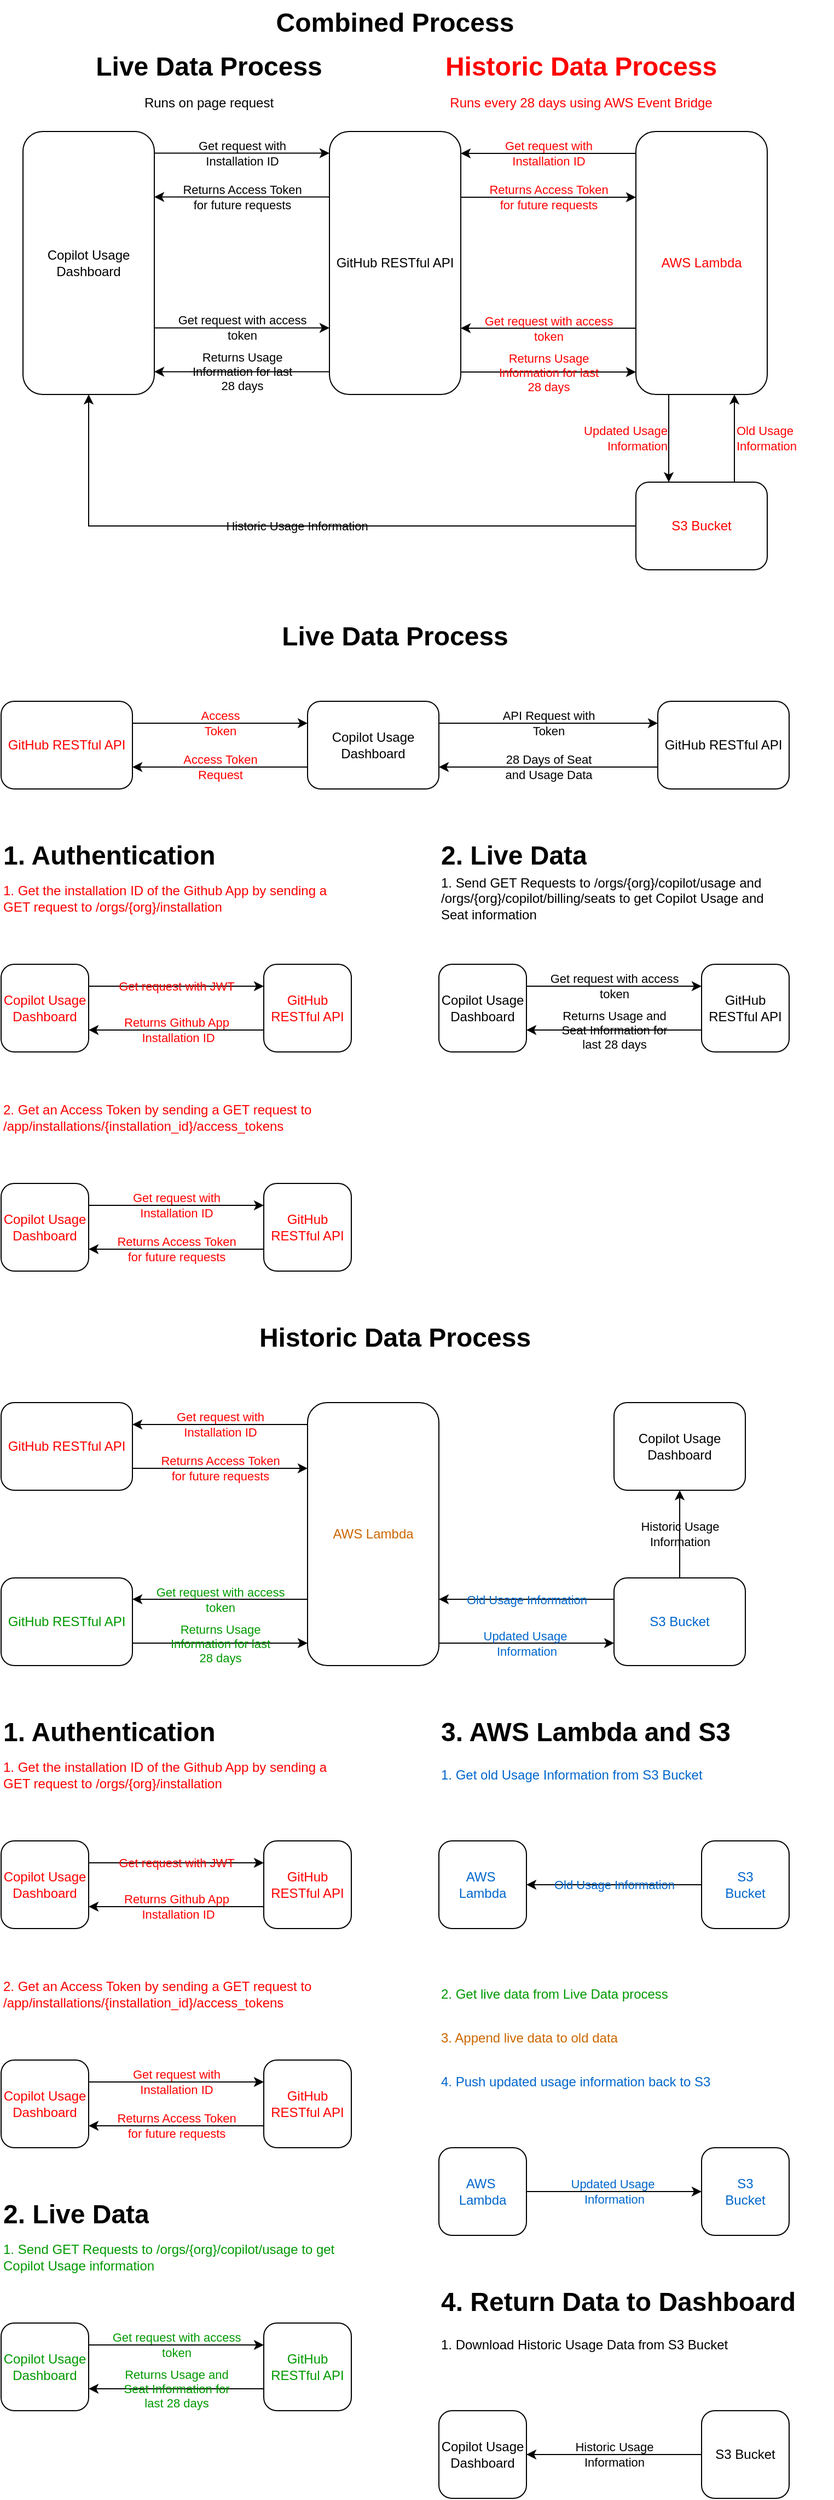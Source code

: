 <mxfile version="24.5.2" type="device">
  <diagram name="Page-1" id="UuaVYHqYEeruNvDf7hTw">
    <mxGraphModel dx="2074" dy="1071" grid="1" gridSize="10" guides="1" tooltips="1" connect="1" arrows="1" fold="1" page="1" pageScale="1" pageWidth="827" pageHeight="1169" background="none" math="0" shadow="0">
      <root>
        <mxCell id="0" />
        <mxCell id="1" parent="0" />
        <mxCell id="JAojj6oCfwSo5Z4DhQhG-3" value="Get request with JWT" style="edgeStyle=orthogonalEdgeStyle;rounded=0;orthogonalLoop=1;jettySize=auto;html=1;exitX=1;exitY=0.25;exitDx=0;exitDy=0;entryX=0;entryY=0.25;entryDx=0;entryDy=0;fontColor=#FF0000;labelBackgroundColor=none;" parent="1" source="JAojj6oCfwSo5Z4DhQhG-1" target="JAojj6oCfwSo5Z4DhQhG-2" edge="1">
          <mxGeometry relative="1" as="geometry" />
        </mxCell>
        <mxCell id="JAojj6oCfwSo5Z4DhQhG-1" value="Copilot Usage Dashboard" style="rounded=1;whiteSpace=wrap;html=1;fontColor=#FF0000;labelBackgroundColor=none;" parent="1" vertex="1">
          <mxGeometry x="40" y="920" width="80" height="80" as="geometry" />
        </mxCell>
        <mxCell id="JAojj6oCfwSo5Z4DhQhG-4" value="Returns Github App&lt;div&gt;&amp;nbsp;Installation ID&lt;/div&gt;" style="edgeStyle=orthogonalEdgeStyle;rounded=0;orthogonalLoop=1;jettySize=auto;html=1;exitX=0;exitY=0.75;exitDx=0;exitDy=0;entryX=1;entryY=0.75;entryDx=0;entryDy=0;fontColor=#FF0000;labelBackgroundColor=none;" parent="1" source="JAojj6oCfwSo5Z4DhQhG-2" target="JAojj6oCfwSo5Z4DhQhG-1" edge="1">
          <mxGeometry relative="1" as="geometry" />
        </mxCell>
        <mxCell id="JAojj6oCfwSo5Z4DhQhG-2" value="GitHub RESTful API" style="rounded=1;whiteSpace=wrap;html=1;fontColor=#FF0000;labelBackgroundColor=none;" parent="1" vertex="1">
          <mxGeometry x="280" y="920" width="80" height="80" as="geometry" />
        </mxCell>
        <mxCell id="JAojj6oCfwSo5Z4DhQhG-5" value="Get request with&lt;div&gt;Installation ID&lt;/div&gt;" style="edgeStyle=orthogonalEdgeStyle;rounded=0;orthogonalLoop=1;jettySize=auto;html=1;exitX=1;exitY=0.25;exitDx=0;exitDy=0;entryX=0;entryY=0.25;entryDx=0;entryDy=0;fontColor=#FF0000;labelBackgroundColor=none;" parent="1" source="JAojj6oCfwSo5Z4DhQhG-6" target="JAojj6oCfwSo5Z4DhQhG-8" edge="1">
          <mxGeometry relative="1" as="geometry">
            <Array as="points">
              <mxPoint x="150" y="1140" />
              <mxPoint x="150" y="1140" />
            </Array>
          </mxGeometry>
        </mxCell>
        <mxCell id="JAojj6oCfwSo5Z4DhQhG-6" value="Copilot Usage Dashboard" style="rounded=1;whiteSpace=wrap;html=1;fontColor=#FF0000;labelBackgroundColor=none;" parent="1" vertex="1">
          <mxGeometry x="40" y="1120" width="80" height="80" as="geometry" />
        </mxCell>
        <mxCell id="JAojj6oCfwSo5Z4DhQhG-7" value="Returns Access Token&lt;div&gt;for future requests&lt;/div&gt;" style="edgeStyle=orthogonalEdgeStyle;rounded=0;orthogonalLoop=1;jettySize=auto;html=1;exitX=0;exitY=0.75;exitDx=0;exitDy=0;entryX=1;entryY=0.75;entryDx=0;entryDy=0;fontColor=#FF0000;labelBackgroundColor=none;" parent="1" source="JAojj6oCfwSo5Z4DhQhG-8" target="JAojj6oCfwSo5Z4DhQhG-6" edge="1">
          <mxGeometry relative="1" as="geometry">
            <mxPoint as="offset" />
          </mxGeometry>
        </mxCell>
        <mxCell id="JAojj6oCfwSo5Z4DhQhG-8" value="GitHub RESTful API" style="rounded=1;whiteSpace=wrap;html=1;fontColor=#FF0000;labelBackgroundColor=none;" parent="1" vertex="1">
          <mxGeometry x="280" y="1120" width="80" height="80" as="geometry" />
        </mxCell>
        <mxCell id="JAojj6oCfwSo5Z4DhQhG-9" value="1. Get the installation ID of the Github App by sending a GET request to /orgs/{org}/installation&amp;nbsp;" style="text;html=1;align=left;verticalAlign=middle;whiteSpace=wrap;rounded=0;fontColor=#FF0000;labelBackgroundColor=none;" parent="1" vertex="1">
          <mxGeometry x="40" y="840" width="320" height="40" as="geometry" />
        </mxCell>
        <mxCell id="JAojj6oCfwSo5Z4DhQhG-10" value="2. Get an Access Token by sending a GET request to /app/installations/{installation_id}/access_tokens" style="text;html=1;align=left;verticalAlign=middle;whiteSpace=wrap;rounded=0;fontColor=#FF0000;labelBackgroundColor=none;" parent="1" vertex="1">
          <mxGeometry x="40" y="1040" width="320" height="40" as="geometry" />
        </mxCell>
        <mxCell id="JAojj6oCfwSo5Z4DhQhG-11" value="Get request with access&lt;div&gt;token&lt;/div&gt;" style="edgeStyle=orthogonalEdgeStyle;rounded=0;orthogonalLoop=1;jettySize=auto;html=1;exitX=1;exitY=0.25;exitDx=0;exitDy=0;entryX=0;entryY=0.25;entryDx=0;entryDy=0;labelBackgroundColor=none;" parent="1" source="JAojj6oCfwSo5Z4DhQhG-12" target="JAojj6oCfwSo5Z4DhQhG-14" edge="1">
          <mxGeometry relative="1" as="geometry">
            <mxPoint as="offset" />
          </mxGeometry>
        </mxCell>
        <mxCell id="JAojj6oCfwSo5Z4DhQhG-12" value="Copilot Usage Dashboard" style="rounded=1;whiteSpace=wrap;html=1;labelBackgroundColor=none;" parent="1" vertex="1">
          <mxGeometry x="440" y="920" width="80" height="80" as="geometry" />
        </mxCell>
        <mxCell id="JAojj6oCfwSo5Z4DhQhG-13" value="Returns Usage and&lt;div&gt;Seat Information for&lt;/div&gt;&lt;div&gt;last 28 days&lt;/div&gt;" style="edgeStyle=orthogonalEdgeStyle;rounded=0;orthogonalLoop=1;jettySize=auto;html=1;exitX=0;exitY=0.75;exitDx=0;exitDy=0;entryX=1;entryY=0.75;entryDx=0;entryDy=0;labelBackgroundColor=none;" parent="1" source="JAojj6oCfwSo5Z4DhQhG-14" target="JAojj6oCfwSo5Z4DhQhG-12" edge="1">
          <mxGeometry relative="1" as="geometry">
            <mxPoint as="offset" />
          </mxGeometry>
        </mxCell>
        <mxCell id="JAojj6oCfwSo5Z4DhQhG-14" value="GitHub RESTful API" style="rounded=1;whiteSpace=wrap;html=1;labelBackgroundColor=none;" parent="1" vertex="1">
          <mxGeometry x="680" y="920" width="80" height="80" as="geometry" />
        </mxCell>
        <mxCell id="JAojj6oCfwSo5Z4DhQhG-15" value="1. Send GET Requests to /orgs/{org}/copilot/usage and /orgs/{org}/copilot/billing/seats to get Copilot Usage and Seat information" style="text;html=1;align=left;verticalAlign=middle;whiteSpace=wrap;rounded=0;labelBackgroundColor=none;" parent="1" vertex="1">
          <mxGeometry x="440" y="840" width="320" height="40" as="geometry" />
        </mxCell>
        <mxCell id="JAojj6oCfwSo5Z4DhQhG-19" value="Access Token&lt;div&gt;Request&lt;/div&gt;" style="edgeStyle=orthogonalEdgeStyle;rounded=0;orthogonalLoop=1;jettySize=auto;html=1;entryX=1;entryY=0.75;entryDx=0;entryDy=0;align=center;fontColor=#FF0000;exitX=0;exitY=0.75;exitDx=0;exitDy=0;labelBackgroundColor=none;" parent="1" source="JAojj6oCfwSo5Z4DhQhG-16" target="JAojj6oCfwSo5Z4DhQhG-18" edge="1">
          <mxGeometry relative="1" as="geometry">
            <mxPoint x="480" y="790" as="sourcePoint" />
          </mxGeometry>
        </mxCell>
        <mxCell id="JAojj6oCfwSo5Z4DhQhG-21" value="API Request with&lt;div&gt;Token&lt;/div&gt;" style="edgeStyle=orthogonalEdgeStyle;rounded=0;orthogonalLoop=1;jettySize=auto;html=1;exitX=1;exitY=0.25;exitDx=0;exitDy=0;entryX=0;entryY=0.25;entryDx=0;entryDy=0;labelBackgroundColor=none;" parent="1" source="JAojj6oCfwSo5Z4DhQhG-16" target="JAojj6oCfwSo5Z4DhQhG-17" edge="1">
          <mxGeometry relative="1" as="geometry" />
        </mxCell>
        <mxCell id="JAojj6oCfwSo5Z4DhQhG-16" value="Copilot Usage Dashboard" style="rounded=1;whiteSpace=wrap;html=1;labelBackgroundColor=none;" parent="1" vertex="1">
          <mxGeometry x="320" y="680" width="120" height="80" as="geometry" />
        </mxCell>
        <mxCell id="JAojj6oCfwSo5Z4DhQhG-22" value="28 Days of Seat&lt;div&gt;and Usage Data&lt;/div&gt;" style="edgeStyle=orthogonalEdgeStyle;rounded=0;orthogonalLoop=1;jettySize=auto;html=1;exitX=0;exitY=0.75;exitDx=0;exitDy=0;entryX=1;entryY=0.75;entryDx=0;entryDy=0;labelBackgroundColor=none;" parent="1" source="JAojj6oCfwSo5Z4DhQhG-17" target="JAojj6oCfwSo5Z4DhQhG-16" edge="1">
          <mxGeometry relative="1" as="geometry" />
        </mxCell>
        <mxCell id="JAojj6oCfwSo5Z4DhQhG-17" value="GitHub RESTful API" style="rounded=1;whiteSpace=wrap;html=1;labelBackgroundColor=none;" parent="1" vertex="1">
          <mxGeometry x="640" y="680" width="120" height="80" as="geometry" />
        </mxCell>
        <mxCell id="JAojj6oCfwSo5Z4DhQhG-20" value="Access&lt;div&gt;Token&lt;/div&gt;" style="edgeStyle=orthogonalEdgeStyle;rounded=0;orthogonalLoop=1;jettySize=auto;html=1;exitX=1;exitY=0.25;exitDx=0;exitDy=0;entryX=0;entryY=0.25;entryDx=0;entryDy=0;align=center;fontColor=#FF0000;labelBackgroundColor=none;" parent="1" source="JAojj6oCfwSo5Z4DhQhG-18" target="JAojj6oCfwSo5Z4DhQhG-16" edge="1">
          <mxGeometry relative="1" as="geometry" />
        </mxCell>
        <mxCell id="JAojj6oCfwSo5Z4DhQhG-18" value="GitHub RESTful API" style="rounded=1;whiteSpace=wrap;html=1;fontColor=#FF0000;labelBackgroundColor=none;" parent="1" vertex="1">
          <mxGeometry x="40" y="680" width="120" height="80" as="geometry" />
        </mxCell>
        <mxCell id="JAojj6oCfwSo5Z4DhQhG-23" value="&lt;h1 style=&quot;margin-top: 0px;&quot;&gt;1. Authentication&lt;/h1&gt;" style="text;html=1;whiteSpace=wrap;overflow=hidden;rounded=0;labelBackgroundColor=none;" parent="1" vertex="1">
          <mxGeometry x="40" y="800" width="320" height="40" as="geometry" />
        </mxCell>
        <mxCell id="JAojj6oCfwSo5Z4DhQhG-24" value="&lt;h1 style=&quot;margin-top: 0px;&quot;&gt;2. Live Data&lt;/h1&gt;" style="text;html=1;whiteSpace=wrap;overflow=hidden;rounded=0;labelBackgroundColor=none;" parent="1" vertex="1">
          <mxGeometry x="440" y="800" width="180" height="40" as="geometry" />
        </mxCell>
        <mxCell id="JAojj6oCfwSo5Z4DhQhG-25" value="&lt;h1 style=&quot;margin-top: 0px;&quot;&gt;Live Data Process&lt;/h1&gt;" style="text;html=1;whiteSpace=wrap;overflow=hidden;rounded=0;align=center;fontStyle=0;labelBackgroundColor=none;" parent="1" vertex="1">
          <mxGeometry x="40" y="600" width="720" height="40" as="geometry" />
        </mxCell>
        <mxCell id="JAojj6oCfwSo5Z4DhQhG-28" value="AWS Lambda" style="rounded=1;whiteSpace=wrap;html=1;fontColor=#CC6600;labelBackgroundColor=none;" parent="1" vertex="1">
          <mxGeometry x="320" y="1320" width="120" height="240" as="geometry" />
        </mxCell>
        <mxCell id="JAojj6oCfwSo5Z4DhQhG-46" value="Historic Usage&lt;div&gt;Information&lt;/div&gt;" style="edgeStyle=orthogonalEdgeStyle;rounded=0;orthogonalLoop=1;jettySize=auto;html=1;labelBackgroundColor=none;" parent="1" source="JAojj6oCfwSo5Z4DhQhG-30" target="JAojj6oCfwSo5Z4DhQhG-37" edge="1">
          <mxGeometry relative="1" as="geometry" />
        </mxCell>
        <mxCell id="JAojj6oCfwSo5Z4DhQhG-30" value="S3 Bucket" style="rounded=1;whiteSpace=wrap;html=1;fontColor=#0066CC;labelBackgroundColor=none;" parent="1" vertex="1">
          <mxGeometry x="600" y="1480" width="120" height="80" as="geometry" />
        </mxCell>
        <mxCell id="JAojj6oCfwSo5Z4DhQhG-32" value="GitHub RESTful API" style="rounded=1;whiteSpace=wrap;html=1;fontColor=#FF0000;labelBackgroundColor=none;" parent="1" vertex="1">
          <mxGeometry x="40" y="1320" width="120" height="80" as="geometry" />
        </mxCell>
        <mxCell id="JAojj6oCfwSo5Z4DhQhG-33" value="&lt;h1 style=&quot;margin-top: 0px;&quot;&gt;Historic Data Process&lt;/h1&gt;" style="text;html=1;whiteSpace=wrap;overflow=hidden;rounded=0;align=center;fontStyle=0;labelBackgroundColor=none;" parent="1" vertex="1">
          <mxGeometry x="40" y="1240" width="720" height="40" as="geometry" />
        </mxCell>
        <mxCell id="JAojj6oCfwSo5Z4DhQhG-34" value="GitHub RESTful API" style="rounded=1;whiteSpace=wrap;html=1;fontColor=#009900;labelBackgroundColor=none;" parent="1" vertex="1">
          <mxGeometry x="40" y="1480" width="120" height="80" as="geometry" />
        </mxCell>
        <mxCell id="JAojj6oCfwSo5Z4DhQhG-37" value="Copilot Usage Dashboard" style="rounded=1;whiteSpace=wrap;html=1;labelBackgroundColor=none;" parent="1" vertex="1">
          <mxGeometry x="600" y="1320" width="120" height="80" as="geometry" />
        </mxCell>
        <mxCell id="JAojj6oCfwSo5Z4DhQhG-38" value="Returns Access Token&lt;div&gt;for future requests&lt;/div&gt;" style="edgeStyle=orthogonalEdgeStyle;rounded=0;orthogonalLoop=1;jettySize=auto;html=1;exitX=0;exitY=0.75;exitDx=0;exitDy=0;entryX=1;entryY=0.75;entryDx=0;entryDy=0;fontColor=#FF0000;labelBackgroundColor=none;" parent="1" edge="1">
          <mxGeometry relative="1" as="geometry">
            <mxPoint x="160" y="1380" as="sourcePoint" />
            <mxPoint x="320" y="1380" as="targetPoint" />
            <mxPoint as="offset" />
          </mxGeometry>
        </mxCell>
        <mxCell id="JAojj6oCfwSo5Z4DhQhG-39" value="Get request with&lt;div&gt;Installation ID&lt;/div&gt;" style="edgeStyle=orthogonalEdgeStyle;rounded=0;orthogonalLoop=1;jettySize=auto;html=1;exitX=1;exitY=0.25;exitDx=0;exitDy=0;entryX=0;entryY=0.25;entryDx=0;entryDy=0;fontColor=#FF0000;labelBackgroundColor=none;" parent="1" edge="1">
          <mxGeometry relative="1" as="geometry">
            <mxPoint x="320" y="1340" as="sourcePoint" />
            <mxPoint x="160" y="1340" as="targetPoint" />
            <Array as="points">
              <mxPoint x="290" y="1340" />
              <mxPoint x="290" y="1340" />
            </Array>
          </mxGeometry>
        </mxCell>
        <mxCell id="JAojj6oCfwSo5Z4DhQhG-42" value="Updated Usage&amp;nbsp;&lt;div&gt;Information&lt;/div&gt;" style="edgeStyle=orthogonalEdgeStyle;rounded=0;orthogonalLoop=1;jettySize=auto;html=1;exitX=0;exitY=0.75;exitDx=0;exitDy=0;entryX=1;entryY=0.75;entryDx=0;entryDy=0;fontColor=#0066CC;labelBackgroundColor=none;" parent="1" edge="1">
          <mxGeometry relative="1" as="geometry">
            <mxPoint x="440" y="1539.5" as="sourcePoint" />
            <mxPoint x="600" y="1539.5" as="targetPoint" />
            <mxPoint as="offset" />
          </mxGeometry>
        </mxCell>
        <mxCell id="JAojj6oCfwSo5Z4DhQhG-43" value="Old Usage Information" style="edgeStyle=orthogonalEdgeStyle;rounded=0;orthogonalLoop=1;jettySize=auto;html=1;exitX=1;exitY=0.25;exitDx=0;exitDy=0;entryX=0;entryY=0.25;entryDx=0;entryDy=0;fontColor=#0066CC;labelBackgroundColor=none;" parent="1" edge="1">
          <mxGeometry relative="1" as="geometry">
            <mxPoint x="600" y="1499.5" as="sourcePoint" />
            <mxPoint x="440" y="1499.5" as="targetPoint" />
            <Array as="points">
              <mxPoint x="570" y="1499.5" />
              <mxPoint x="570" y="1499.5" />
            </Array>
            <mxPoint as="offset" />
          </mxGeometry>
        </mxCell>
        <mxCell id="JAojj6oCfwSo5Z4DhQhG-44" value="Get request with access&lt;div&gt;token&lt;/div&gt;" style="edgeStyle=orthogonalEdgeStyle;rounded=0;orthogonalLoop=1;jettySize=auto;html=1;exitX=1;exitY=0.25;exitDx=0;exitDy=0;entryX=0;entryY=0.25;entryDx=0;entryDy=0;fontColor=#009900;labelBackgroundColor=none;" parent="1" edge="1">
          <mxGeometry relative="1" as="geometry">
            <mxPoint x="320" y="1499.5" as="sourcePoint" />
            <mxPoint x="160" y="1499.5" as="targetPoint" />
            <mxPoint as="offset" />
          </mxGeometry>
        </mxCell>
        <mxCell id="JAojj6oCfwSo5Z4DhQhG-45" value="Returns Usage&lt;div&gt;Information for last&lt;/div&gt;&lt;div&gt;28 days&lt;/div&gt;" style="edgeStyle=orthogonalEdgeStyle;rounded=0;orthogonalLoop=1;jettySize=auto;html=1;exitX=0;exitY=0.75;exitDx=0;exitDy=0;entryX=1;entryY=0.75;entryDx=0;entryDy=0;fontColor=#009900;labelBackgroundColor=none;" parent="1" edge="1">
          <mxGeometry relative="1" as="geometry">
            <mxPoint as="offset" />
            <mxPoint x="160" y="1539.5" as="sourcePoint" />
            <mxPoint x="320" y="1539.5" as="targetPoint" />
          </mxGeometry>
        </mxCell>
        <mxCell id="JAojj6oCfwSo5Z4DhQhG-47" value="Get request with JWT" style="edgeStyle=orthogonalEdgeStyle;rounded=0;orthogonalLoop=1;jettySize=auto;html=1;exitX=1;exitY=0.25;exitDx=0;exitDy=0;entryX=0;entryY=0.25;entryDx=0;entryDy=0;fontColor=#FF0000;labelBackgroundColor=none;" parent="1" source="JAojj6oCfwSo5Z4DhQhG-48" target="JAojj6oCfwSo5Z4DhQhG-50" edge="1">
          <mxGeometry relative="1" as="geometry" />
        </mxCell>
        <mxCell id="JAojj6oCfwSo5Z4DhQhG-48" value="Copilot Usage Dashboard" style="rounded=1;whiteSpace=wrap;html=1;fontColor=#FF0000;labelBackgroundColor=none;" parent="1" vertex="1">
          <mxGeometry x="40" y="1720" width="80" height="80" as="geometry" />
        </mxCell>
        <mxCell id="JAojj6oCfwSo5Z4DhQhG-49" value="Returns Github App&lt;div&gt;&amp;nbsp;Installation ID&lt;/div&gt;" style="edgeStyle=orthogonalEdgeStyle;rounded=0;orthogonalLoop=1;jettySize=auto;html=1;exitX=0;exitY=0.75;exitDx=0;exitDy=0;entryX=1;entryY=0.75;entryDx=0;entryDy=0;fontColor=#FF0000;labelBackgroundColor=none;" parent="1" source="JAojj6oCfwSo5Z4DhQhG-50" target="JAojj6oCfwSo5Z4DhQhG-48" edge="1">
          <mxGeometry relative="1" as="geometry" />
        </mxCell>
        <mxCell id="JAojj6oCfwSo5Z4DhQhG-50" value="GitHub RESTful API" style="rounded=1;whiteSpace=wrap;html=1;fontColor=#FF0000;labelBackgroundColor=none;" parent="1" vertex="1">
          <mxGeometry x="280" y="1720" width="80" height="80" as="geometry" />
        </mxCell>
        <mxCell id="JAojj6oCfwSo5Z4DhQhG-51" value="Get request with&lt;div&gt;Installation ID&lt;/div&gt;" style="edgeStyle=orthogonalEdgeStyle;rounded=0;orthogonalLoop=1;jettySize=auto;html=1;exitX=1;exitY=0.25;exitDx=0;exitDy=0;entryX=0;entryY=0.25;entryDx=0;entryDy=0;fontColor=#FF0000;labelBackgroundColor=none;" parent="1" source="JAojj6oCfwSo5Z4DhQhG-52" target="JAojj6oCfwSo5Z4DhQhG-54" edge="1">
          <mxGeometry relative="1" as="geometry">
            <Array as="points">
              <mxPoint x="150" y="1940" />
              <mxPoint x="150" y="1940" />
            </Array>
          </mxGeometry>
        </mxCell>
        <mxCell id="JAojj6oCfwSo5Z4DhQhG-52" value="Copilot Usage Dashboard" style="rounded=1;whiteSpace=wrap;html=1;fontColor=#FF0000;labelBackgroundColor=none;" parent="1" vertex="1">
          <mxGeometry x="40" y="1920" width="80" height="80" as="geometry" />
        </mxCell>
        <mxCell id="JAojj6oCfwSo5Z4DhQhG-53" value="Returns Access Token&lt;div&gt;for future requests&lt;/div&gt;" style="edgeStyle=orthogonalEdgeStyle;rounded=0;orthogonalLoop=1;jettySize=auto;html=1;exitX=0;exitY=0.75;exitDx=0;exitDy=0;entryX=1;entryY=0.75;entryDx=0;entryDy=0;fontColor=#FF0000;labelBackgroundColor=none;" parent="1" source="JAojj6oCfwSo5Z4DhQhG-54" target="JAojj6oCfwSo5Z4DhQhG-52" edge="1">
          <mxGeometry relative="1" as="geometry">
            <mxPoint as="offset" />
          </mxGeometry>
        </mxCell>
        <mxCell id="JAojj6oCfwSo5Z4DhQhG-54" value="GitHub RESTful API" style="rounded=1;whiteSpace=wrap;html=1;fontColor=#FF0000;labelBackgroundColor=none;" parent="1" vertex="1">
          <mxGeometry x="280" y="1920" width="80" height="80" as="geometry" />
        </mxCell>
        <mxCell id="JAojj6oCfwSo5Z4DhQhG-55" value="1. Get the installation ID of the Github App by sending a GET request to /orgs/{org}/installation&amp;nbsp;" style="text;html=1;align=left;verticalAlign=middle;whiteSpace=wrap;rounded=0;fontColor=#FF0000;labelBackgroundColor=none;" parent="1" vertex="1">
          <mxGeometry x="40" y="1640" width="320" height="40" as="geometry" />
        </mxCell>
        <mxCell id="JAojj6oCfwSo5Z4DhQhG-56" value="&lt;h1 style=&quot;margin-top: 0px;&quot;&gt;1. Authentication&lt;/h1&gt;" style="text;html=1;whiteSpace=wrap;overflow=hidden;rounded=0;labelBackgroundColor=none;" parent="1" vertex="1">
          <mxGeometry x="40" y="1600" width="320" height="40" as="geometry" />
        </mxCell>
        <mxCell id="JAojj6oCfwSo5Z4DhQhG-57" value="2. Get an Access Token by sending a GET request to /app/installations/{installation_id}/access_tokens" style="text;html=1;align=left;verticalAlign=middle;whiteSpace=wrap;rounded=0;fontColor=#FF0000;labelBackgroundColor=none;" parent="1" vertex="1">
          <mxGeometry x="40" y="1840" width="320" height="40" as="geometry" />
        </mxCell>
        <mxCell id="JAojj6oCfwSo5Z4DhQhG-58" value="Get request with access&lt;div&gt;token&lt;/div&gt;" style="edgeStyle=orthogonalEdgeStyle;rounded=0;orthogonalLoop=1;jettySize=auto;html=1;exitX=1;exitY=0.25;exitDx=0;exitDy=0;entryX=0;entryY=0.25;entryDx=0;entryDy=0;fontColor=#009900;labelBackgroundColor=none;" parent="1" source="JAojj6oCfwSo5Z4DhQhG-59" target="JAojj6oCfwSo5Z4DhQhG-61" edge="1">
          <mxGeometry relative="1" as="geometry">
            <mxPoint as="offset" />
          </mxGeometry>
        </mxCell>
        <mxCell id="JAojj6oCfwSo5Z4DhQhG-59" value="Copilot Usage Dashboard" style="rounded=1;whiteSpace=wrap;html=1;fontColor=#009900;labelBackgroundColor=none;" parent="1" vertex="1">
          <mxGeometry x="40" y="2160" width="80" height="80" as="geometry" />
        </mxCell>
        <mxCell id="JAojj6oCfwSo5Z4DhQhG-60" value="Returns Usage and&lt;div&gt;Seat Information for&lt;/div&gt;&lt;div&gt;last 28 days&lt;/div&gt;" style="edgeStyle=orthogonalEdgeStyle;rounded=0;orthogonalLoop=1;jettySize=auto;html=1;exitX=0;exitY=0.75;exitDx=0;exitDy=0;entryX=1;entryY=0.75;entryDx=0;entryDy=0;fontColor=#009900;labelBackgroundColor=none;" parent="1" source="JAojj6oCfwSo5Z4DhQhG-61" target="JAojj6oCfwSo5Z4DhQhG-59" edge="1">
          <mxGeometry relative="1" as="geometry">
            <mxPoint as="offset" />
          </mxGeometry>
        </mxCell>
        <mxCell id="JAojj6oCfwSo5Z4DhQhG-61" value="GitHub RESTful API" style="rounded=1;whiteSpace=wrap;html=1;fontColor=#009900;labelBackgroundColor=none;" parent="1" vertex="1">
          <mxGeometry x="280" y="2160" width="80" height="80" as="geometry" />
        </mxCell>
        <mxCell id="JAojj6oCfwSo5Z4DhQhG-62" value="1. Send GET Requests to /orgs/{org}/copilot/usage to get Copilot Usage information" style="text;html=1;align=left;verticalAlign=middle;whiteSpace=wrap;rounded=0;fontColor=#009900;labelBackgroundColor=none;" parent="1" vertex="1">
          <mxGeometry x="40" y="2080" width="320" height="40" as="geometry" />
        </mxCell>
        <mxCell id="JAojj6oCfwSo5Z4DhQhG-63" value="&lt;h1 style=&quot;margin-top: 0px;&quot;&gt;2. Live Data&lt;/h1&gt;" style="text;html=1;whiteSpace=wrap;overflow=hidden;rounded=0;labelBackgroundColor=none;" parent="1" vertex="1">
          <mxGeometry x="40" y="2040" width="180" height="40" as="geometry" />
        </mxCell>
        <mxCell id="JAojj6oCfwSo5Z4DhQhG-64" value="&lt;h1 style=&quot;margin-top: 0px;&quot;&gt;3. AWS Lambda and S3&lt;/h1&gt;" style="text;html=1;whiteSpace=wrap;overflow=hidden;rounded=0;labelBackgroundColor=none;" parent="1" vertex="1">
          <mxGeometry x="440" y="1600" width="320" height="40" as="geometry" />
        </mxCell>
        <mxCell id="JAojj6oCfwSo5Z4DhQhG-65" value="1. Get old Usage Information from S3 Bucket" style="text;html=1;align=left;verticalAlign=middle;whiteSpace=wrap;rounded=0;fontColor=#0066CC;labelBackgroundColor=none;" parent="1" vertex="1">
          <mxGeometry x="440" y="1640" width="320" height="40" as="geometry" />
        </mxCell>
        <mxCell id="JAojj6oCfwSo5Z4DhQhG-66" value="2. Get live data from Live Data process" style="text;html=1;align=left;verticalAlign=middle;whiteSpace=wrap;rounded=0;fontColor=#009900;labelBackgroundColor=none;" parent="1" vertex="1">
          <mxGeometry x="440" y="1840" width="320" height="40" as="geometry" />
        </mxCell>
        <mxCell id="JAojj6oCfwSo5Z4DhQhG-67" value="3. Append live data to old data" style="text;html=1;align=left;verticalAlign=middle;whiteSpace=wrap;rounded=0;fontColor=#CC6600;labelBackgroundColor=none;" parent="1" vertex="1">
          <mxGeometry x="440" y="1880" width="320" height="40" as="geometry" />
        </mxCell>
        <mxCell id="JAojj6oCfwSo5Z4DhQhG-68" value="4. Push updated usage information back to S3" style="text;html=1;align=left;verticalAlign=middle;whiteSpace=wrap;rounded=0;fontColor=#0066CC;labelBackgroundColor=none;" parent="1" vertex="1">
          <mxGeometry x="440" y="1920" width="320" height="40" as="geometry" />
        </mxCell>
        <mxCell id="JAojj6oCfwSo5Z4DhQhG-69" value="AWS&amp;nbsp;&lt;div&gt;Lambda&lt;/div&gt;" style="rounded=1;whiteSpace=wrap;html=1;fontColor=#0066CC;labelBackgroundColor=none;" parent="1" vertex="1">
          <mxGeometry x="440" y="1720" width="80" height="80" as="geometry" />
        </mxCell>
        <mxCell id="JAojj6oCfwSo5Z4DhQhG-79" value="Old Usage Information" style="edgeStyle=orthogonalEdgeStyle;rounded=0;orthogonalLoop=1;jettySize=auto;html=1;exitX=0;exitY=0.5;exitDx=0;exitDy=0;entryX=1;entryY=0.5;entryDx=0;entryDy=0;fontColor=#0066CC;labelBackgroundColor=none;" parent="1" source="JAojj6oCfwSo5Z4DhQhG-70" target="JAojj6oCfwSo5Z4DhQhG-69" edge="1">
          <mxGeometry relative="1" as="geometry" />
        </mxCell>
        <mxCell id="JAojj6oCfwSo5Z4DhQhG-70" value="S3&lt;div&gt;Bucket&lt;/div&gt;" style="rounded=1;whiteSpace=wrap;html=1;fontColor=#0066CC;labelBackgroundColor=none;" parent="1" vertex="1">
          <mxGeometry x="680" y="1720" width="80" height="80" as="geometry" />
        </mxCell>
        <mxCell id="JAojj6oCfwSo5Z4DhQhG-80" value="AWS&amp;nbsp;&lt;div&gt;Lambda&lt;/div&gt;" style="rounded=1;whiteSpace=wrap;html=1;fontColor=#0066CC;labelBackgroundColor=none;" parent="1" vertex="1">
          <mxGeometry x="440" y="2000" width="80" height="80" as="geometry" />
        </mxCell>
        <mxCell id="JAojj6oCfwSo5Z4DhQhG-81" value="Updated Usage&amp;nbsp;&lt;div&gt;Information&lt;/div&gt;" style="edgeStyle=orthogonalEdgeStyle;rounded=0;orthogonalLoop=1;jettySize=auto;html=1;exitX=1;exitY=0.5;exitDx=0;exitDy=0;entryX=0;entryY=0.5;entryDx=0;entryDy=0;fontColor=#0066CC;labelBackgroundColor=none;" parent="1" source="JAojj6oCfwSo5Z4DhQhG-80" target="JAojj6oCfwSo5Z4DhQhG-82" edge="1">
          <mxGeometry relative="1" as="geometry" />
        </mxCell>
        <mxCell id="JAojj6oCfwSo5Z4DhQhG-82" value="S3&lt;div&gt;Bucket&lt;/div&gt;" style="rounded=1;whiteSpace=wrap;html=1;fontColor=#0066CC;labelBackgroundColor=none;" parent="1" vertex="1">
          <mxGeometry x="680" y="2000" width="80" height="80" as="geometry" />
        </mxCell>
        <mxCell id="JAojj6oCfwSo5Z4DhQhG-84" value="Copilot Usage Dashboard" style="rounded=1;whiteSpace=wrap;html=1;fontColor=default;labelBackgroundColor=none;" parent="1" vertex="1">
          <mxGeometry x="440" y="2240" width="80" height="80" as="geometry" />
        </mxCell>
        <mxCell id="JAojj6oCfwSo5Z4DhQhG-89" value="Historic Usage&lt;div&gt;Information&lt;/div&gt;" style="edgeStyle=orthogonalEdgeStyle;rounded=0;orthogonalLoop=1;jettySize=auto;html=1;exitX=0;exitY=0.5;exitDx=0;exitDy=0;entryX=1;entryY=0.5;entryDx=0;entryDy=0;labelBackgroundColor=none;" parent="1" source="JAojj6oCfwSo5Z4DhQhG-86" target="JAojj6oCfwSo5Z4DhQhG-84" edge="1">
          <mxGeometry relative="1" as="geometry" />
        </mxCell>
        <mxCell id="JAojj6oCfwSo5Z4DhQhG-86" value="S3 Bucket" style="rounded=1;whiteSpace=wrap;html=1;fontColor=default;labelBackgroundColor=none;" parent="1" vertex="1">
          <mxGeometry x="680" y="2240" width="80" height="80" as="geometry" />
        </mxCell>
        <mxCell id="JAojj6oCfwSo5Z4DhQhG-87" value="1. Download Historic Usage Data from S3 Bucket" style="text;html=1;align=left;verticalAlign=middle;whiteSpace=wrap;rounded=0;fontColor=default;labelBackgroundColor=none;" parent="1" vertex="1">
          <mxGeometry x="440" y="2160" width="320" height="40" as="geometry" />
        </mxCell>
        <mxCell id="JAojj6oCfwSo5Z4DhQhG-88" value="&lt;h1 style=&quot;margin-top: 0px;&quot;&gt;4. Return Data to Dashboard&lt;/h1&gt;" style="text;html=1;whiteSpace=wrap;overflow=hidden;rounded=0;fontColor=default;labelBackgroundColor=none;" parent="1" vertex="1">
          <mxGeometry x="440" y="2120" width="360" height="40" as="geometry" />
        </mxCell>
        <mxCell id="JAojj6oCfwSo5Z4DhQhG-90" value="&lt;h1 style=&quot;margin-top: 0px;&quot;&gt;Combined Process&lt;/h1&gt;" style="text;html=1;whiteSpace=wrap;overflow=hidden;rounded=0;align=center;fontStyle=0;labelBackgroundColor=none;" parent="1" vertex="1">
          <mxGeometry x="40" y="40" width="720" height="40" as="geometry" />
        </mxCell>
        <mxCell id="JAojj6oCfwSo5Z4DhQhG-120" value="Updated Usage&lt;div&gt;Information&lt;/div&gt;" style="edgeStyle=orthogonalEdgeStyle;rounded=0;orthogonalLoop=1;jettySize=auto;html=1;exitX=0.25;exitY=1;exitDx=0;exitDy=0;entryX=0.25;entryY=0;entryDx=0;entryDy=0;align=right;fontColor=#FF0000;labelBackgroundColor=none;" parent="1" source="JAojj6oCfwSo5Z4DhQhG-91" target="JAojj6oCfwSo5Z4DhQhG-93" edge="1">
          <mxGeometry relative="1" as="geometry" />
        </mxCell>
        <mxCell id="JAojj6oCfwSo5Z4DhQhG-91" value="AWS Lambda" style="rounded=1;whiteSpace=wrap;html=1;fontColor=#FF0000;labelBackgroundColor=none;" parent="1" vertex="1">
          <mxGeometry x="620" y="160" width="120" height="240" as="geometry" />
        </mxCell>
        <mxCell id="JAojj6oCfwSo5Z4DhQhG-119" value="Old Usage&lt;div&gt;Information&lt;/div&gt;" style="edgeStyle=orthogonalEdgeStyle;rounded=0;orthogonalLoop=1;jettySize=auto;html=1;exitX=0.75;exitY=0;exitDx=0;exitDy=0;entryX=0.75;entryY=1;entryDx=0;entryDy=0;align=left;fontColor=#FF0000;labelBackgroundColor=none;" parent="1" source="JAojj6oCfwSo5Z4DhQhG-93" target="JAojj6oCfwSo5Z4DhQhG-91" edge="1">
          <mxGeometry relative="1" as="geometry" />
        </mxCell>
        <mxCell id="JAojj6oCfwSo5Z4DhQhG-121" value="Historic Usage Information" style="edgeStyle=orthogonalEdgeStyle;rounded=0;orthogonalLoop=1;jettySize=auto;html=1;exitX=0;exitY=0.5;exitDx=0;exitDy=0;entryX=0.5;entryY=1;entryDx=0;entryDy=0;labelBackgroundColor=none;" parent="1" source="JAojj6oCfwSo5Z4DhQhG-93" target="JAojj6oCfwSo5Z4DhQhG-96" edge="1">
          <mxGeometry relative="1" as="geometry" />
        </mxCell>
        <mxCell id="JAojj6oCfwSo5Z4DhQhG-93" value="S3 Bucket" style="rounded=1;whiteSpace=wrap;html=1;fontColor=#FF0000;labelBackgroundColor=none;" parent="1" vertex="1">
          <mxGeometry x="620" y="480" width="120" height="80" as="geometry" />
        </mxCell>
        <mxCell id="JAojj6oCfwSo5Z4DhQhG-95" value="GitHub RESTful API" style="rounded=1;whiteSpace=wrap;html=1;fontColor=#000000;labelBackgroundColor=none;" parent="1" vertex="1">
          <mxGeometry x="340" y="160" width="120" height="240" as="geometry" />
        </mxCell>
        <mxCell id="JAojj6oCfwSo5Z4DhQhG-96" value="Copilot Usage Dashboard" style="rounded=1;whiteSpace=wrap;html=1;fontColor=#000000;labelBackgroundColor=none;" parent="1" vertex="1">
          <mxGeometry x="60" y="160" width="120" height="240" as="geometry" />
        </mxCell>
        <mxCell id="JAojj6oCfwSo5Z4DhQhG-97" value="Returns Access Token&lt;div&gt;for future requests&lt;/div&gt;" style="edgeStyle=orthogonalEdgeStyle;rounded=0;orthogonalLoop=1;jettySize=auto;html=1;exitX=0;exitY=0.75;exitDx=0;exitDy=0;entryX=1;entryY=0.75;entryDx=0;entryDy=0;fontColor=#FF0000;labelBackgroundColor=none;" parent="1" edge="1">
          <mxGeometry relative="1" as="geometry">
            <mxPoint x="460" y="220" as="sourcePoint" />
            <mxPoint x="620" y="220" as="targetPoint" />
            <mxPoint as="offset" />
          </mxGeometry>
        </mxCell>
        <mxCell id="JAojj6oCfwSo5Z4DhQhG-98" value="Get request with&lt;div&gt;Installation ID&lt;/div&gt;" style="edgeStyle=orthogonalEdgeStyle;rounded=0;orthogonalLoop=1;jettySize=auto;html=1;exitX=1;exitY=0.25;exitDx=0;exitDy=0;entryX=0;entryY=0.25;entryDx=0;entryDy=0;fontColor=#FF0000;labelBackgroundColor=none;" parent="1" edge="1">
          <mxGeometry relative="1" as="geometry">
            <mxPoint x="620" y="180" as="sourcePoint" />
            <mxPoint x="460" y="180" as="targetPoint" />
            <Array as="points">
              <mxPoint x="590" y="180" />
              <mxPoint x="590" y="180" />
            </Array>
          </mxGeometry>
        </mxCell>
        <mxCell id="JAojj6oCfwSo5Z4DhQhG-101" value="Get request with access&lt;div&gt;token&lt;/div&gt;" style="edgeStyle=orthogonalEdgeStyle;rounded=0;orthogonalLoop=1;jettySize=auto;html=1;exitX=1;exitY=0.25;exitDx=0;exitDy=0;entryX=0;entryY=0.25;entryDx=0;entryDy=0;fontColor=#FF0000;labelBackgroundColor=none;" parent="1" edge="1">
          <mxGeometry relative="1" as="geometry">
            <mxPoint x="620" y="339.5" as="sourcePoint" />
            <mxPoint x="460" y="339.5" as="targetPoint" />
            <mxPoint as="offset" />
          </mxGeometry>
        </mxCell>
        <mxCell id="JAojj6oCfwSo5Z4DhQhG-102" value="Returns Usage&lt;div&gt;Information for last&lt;/div&gt;&lt;div&gt;28 days&lt;/div&gt;" style="edgeStyle=orthogonalEdgeStyle;rounded=0;orthogonalLoop=1;jettySize=auto;html=1;exitX=0;exitY=0.75;exitDx=0;exitDy=0;entryX=1;entryY=0.75;entryDx=0;entryDy=0;fontColor=#FF0000;labelBackgroundColor=none;" parent="1" edge="1">
          <mxGeometry relative="1" as="geometry">
            <mxPoint as="offset" />
            <mxPoint x="460" y="379.5" as="sourcePoint" />
            <mxPoint x="620" y="379.5" as="targetPoint" />
          </mxGeometry>
        </mxCell>
        <mxCell id="JAojj6oCfwSo5Z4DhQhG-115" value="Returns Access Token&lt;div&gt;for future requests&lt;/div&gt;" style="edgeStyle=orthogonalEdgeStyle;rounded=0;orthogonalLoop=1;jettySize=auto;html=1;exitX=0;exitY=0.75;exitDx=0;exitDy=0;entryX=1;entryY=0.75;entryDx=0;entryDy=0;fontColor=#000000;labelBackgroundColor=none;" parent="1" edge="1">
          <mxGeometry relative="1" as="geometry">
            <mxPoint x="340" y="219.75" as="sourcePoint" />
            <mxPoint x="180" y="219.75" as="targetPoint" />
            <mxPoint as="offset" />
          </mxGeometry>
        </mxCell>
        <mxCell id="JAojj6oCfwSo5Z4DhQhG-116" value="Get request with&lt;div&gt;Installation ID&lt;/div&gt;" style="edgeStyle=orthogonalEdgeStyle;rounded=0;orthogonalLoop=1;jettySize=auto;html=1;exitX=1;exitY=0.25;exitDx=0;exitDy=0;entryX=0;entryY=0.25;entryDx=0;entryDy=0;fontColor=#000000;labelBackgroundColor=none;" parent="1" edge="1">
          <mxGeometry relative="1" as="geometry">
            <mxPoint x="180" y="179.75" as="sourcePoint" />
            <mxPoint x="340" y="179.75" as="targetPoint" />
            <Array as="points">
              <mxPoint x="210" y="179.75" />
              <mxPoint x="210" y="179.75" />
            </Array>
          </mxGeometry>
        </mxCell>
        <mxCell id="JAojj6oCfwSo5Z4DhQhG-117" value="Get request with access&lt;div&gt;token&lt;/div&gt;" style="edgeStyle=orthogonalEdgeStyle;rounded=0;orthogonalLoop=1;jettySize=auto;html=1;exitX=1;exitY=0.25;exitDx=0;exitDy=0;entryX=0;entryY=0.25;entryDx=0;entryDy=0;fontColor=#000000;labelBackgroundColor=none;" parent="1" edge="1">
          <mxGeometry relative="1" as="geometry">
            <mxPoint x="180" y="339.25" as="sourcePoint" />
            <mxPoint x="340" y="339.25" as="targetPoint" />
            <mxPoint as="offset" />
          </mxGeometry>
        </mxCell>
        <mxCell id="JAojj6oCfwSo5Z4DhQhG-118" value="Returns Usage&lt;div&gt;Information for last&lt;/div&gt;&lt;div&gt;28 days&lt;/div&gt;" style="edgeStyle=orthogonalEdgeStyle;rounded=0;orthogonalLoop=1;jettySize=auto;html=1;exitX=0;exitY=0.75;exitDx=0;exitDy=0;entryX=1;entryY=0.75;entryDx=0;entryDy=0;fontColor=#000000;labelBackgroundColor=none;" parent="1" edge="1">
          <mxGeometry relative="1" as="geometry">
            <mxPoint as="offset" />
            <mxPoint x="340" y="379.25" as="sourcePoint" />
            <mxPoint x="180" y="379.25" as="targetPoint" />
          </mxGeometry>
        </mxCell>
        <mxCell id="JAojj6oCfwSo5Z4DhQhG-122" value="&lt;h1 style=&quot;margin-top: 0px;&quot;&gt;Live Data Process&lt;/h1&gt;" style="text;html=1;whiteSpace=wrap;overflow=hidden;rounded=0;align=center;fontStyle=0;labelBackgroundColor=none;" parent="1" vertex="1">
          <mxGeometry x="60" y="80" width="340" height="40" as="geometry" />
        </mxCell>
        <mxCell id="JAojj6oCfwSo5Z4DhQhG-123" value="&lt;h1 style=&quot;margin-top: 0px;&quot;&gt;Historic Data Process&lt;/h1&gt;" style="text;html=1;whiteSpace=wrap;overflow=hidden;rounded=0;align=center;fontStyle=0;fontColor=#FF0000;labelBackgroundColor=none;" parent="1" vertex="1">
          <mxGeometry x="400" y="80" width="340" height="40" as="geometry" />
        </mxCell>
        <mxCell id="JAojj6oCfwSo5Z4DhQhG-124" value="Runs on page request&lt;span style=&quot;color: rgba(0, 0, 0, 0); font-family: monospace; font-size: 0px; text-align: start; text-wrap: nowrap;&quot;&gt;%3CmxGraphModel%3E%3Croot%3E%3CmxCell%20id%3D%220%22%2F%3E%3CmxCell%20id%3D%221%22%20parent%3D%220%22%2F%3E%3CmxCell%20id%3D%222%22%20value%3D%22%26lt%3Bh1%20style%3D%26quot%3Bmargin-top%3A%200px%3B%26quot%3B%26gt%3BLive%20Data%26lt%3B%2Fh1%26gt%3B%22%20style%3D%22text%3Bhtml%3D1%3BwhiteSpace%3Dwrap%3Boverflow%3Dhidden%3Brounded%3D0%3Balign%3Dcenter%3BfontStyle%3D0%22%20vertex%3D%221%22%20parent%3D%221%22%3E%3CmxGeometry%20x%3D%2240%22%20y%3D%221840%22%20width%3D%22340%22%20height%3D%2240%22%20as%3D%22geometry%22%2F%3E%3C%2FmxCell%3E%3C%2Froot%3E%3C%2FmxGraphModel%3E&lt;/span&gt;" style="text;html=1;align=center;verticalAlign=top;whiteSpace=wrap;rounded=0;labelBackgroundColor=none;" parent="1" vertex="1">
          <mxGeometry x="60" y="120" width="340" height="40" as="geometry" />
        </mxCell>
        <mxCell id="JAojj6oCfwSo5Z4DhQhG-125" value="Runs every 28 days using AWS Event Bridge" style="text;html=1;align=center;verticalAlign=top;whiteSpace=wrap;rounded=0;fontColor=#FF0000;labelBackgroundColor=none;" parent="1" vertex="1">
          <mxGeometry x="400" y="120" width="340" height="40" as="geometry" />
        </mxCell>
      </root>
    </mxGraphModel>
  </diagram>
</mxfile>
